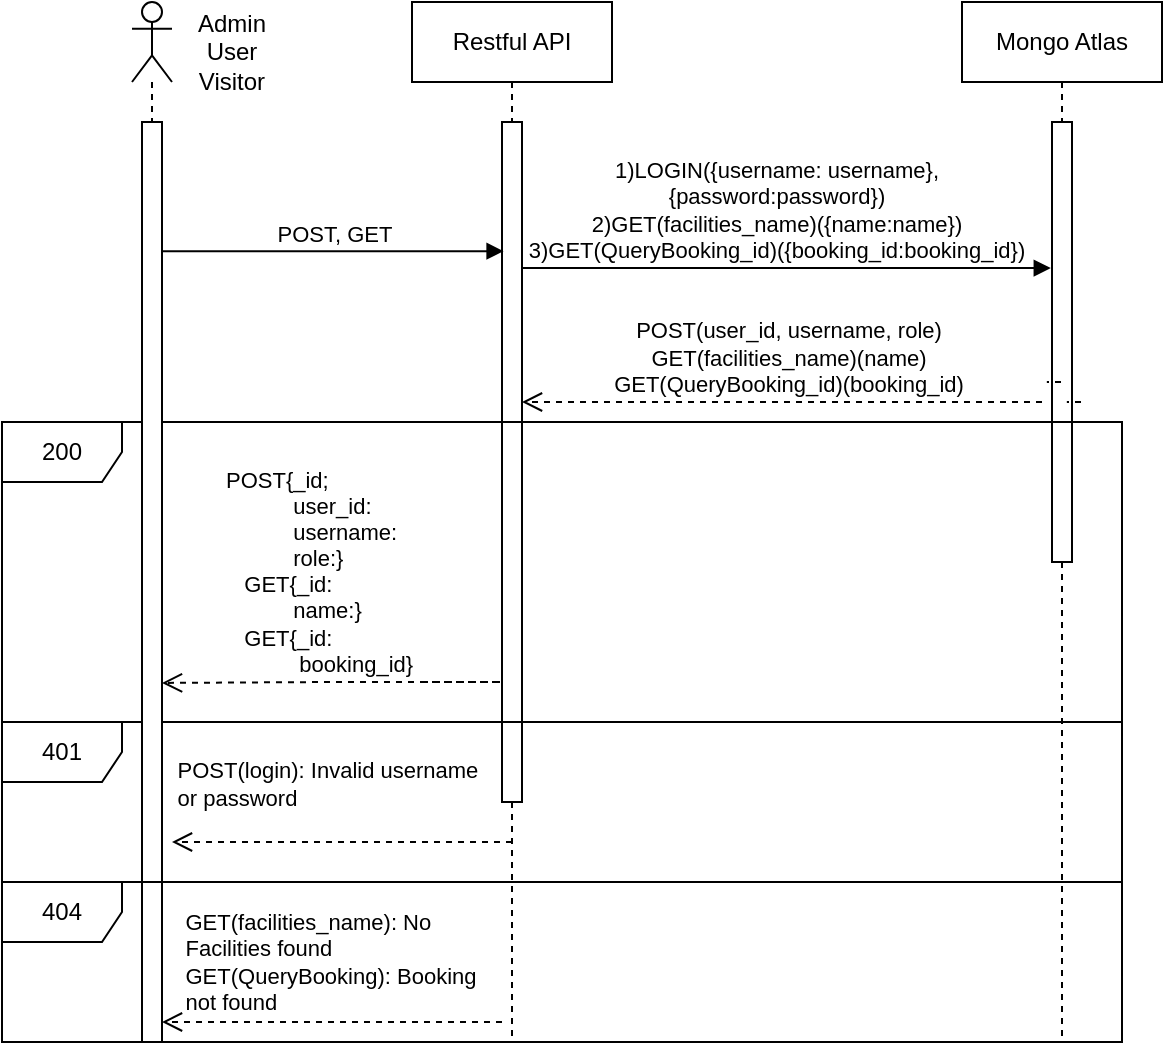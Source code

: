 <mxfile version="20.0.1" type="device"><diagram id="vTOJE1BJpvf6DWKCsWzY" name="Page-1"><mxGraphModel dx="1278" dy="571" grid="1" gridSize="10" guides="1" tooltips="1" connect="1" arrows="1" fold="1" page="1" pageScale="1" pageWidth="850" pageHeight="1100" math="0" shadow="0"><root><mxCell id="0"/><mxCell id="1" parent="0"/><mxCell id="fPMOo5O42gaMPViUXlDL-1" value="" style="shape=umlLifeline;participant=umlActor;perimeter=lifelinePerimeter;whiteSpace=wrap;html=1;container=1;collapsible=0;recursiveResize=0;verticalAlign=top;spacingTop=36;outlineConnect=0;" vertex="1" parent="1"><mxGeometry x="201" y="120" width="20" height="520" as="geometry"/></mxCell><mxCell id="fPMOo5O42gaMPViUXlDL-2" value="Restful API" style="shape=umlLifeline;perimeter=lifelinePerimeter;whiteSpace=wrap;html=1;container=1;collapsible=0;recursiveResize=0;outlineConnect=0;" vertex="1" parent="1"><mxGeometry x="341" y="120" width="100" height="520" as="geometry"/></mxCell><mxCell id="fPMOo5O42gaMPViUXlDL-3" value="" style="html=1;points=[];perimeter=orthogonalPerimeter;" vertex="1" parent="fPMOo5O42gaMPViUXlDL-2"><mxGeometry x="45" y="60" width="10" height="340" as="geometry"/></mxCell><mxCell id="fPMOo5O42gaMPViUXlDL-4" value="Mongo Atlas" style="shape=umlLifeline;perimeter=lifelinePerimeter;whiteSpace=wrap;html=1;container=1;collapsible=0;recursiveResize=0;outlineConnect=0;" vertex="1" parent="1"><mxGeometry x="616" y="120" width="100" height="520" as="geometry"/></mxCell><mxCell id="fPMOo5O42gaMPViUXlDL-5" value="" style="html=1;points=[];perimeter=orthogonalPerimeter;" vertex="1" parent="fPMOo5O42gaMPViUXlDL-4"><mxGeometry x="45" y="60" width="10" height="220" as="geometry"/></mxCell><mxCell id="fPMOo5O42gaMPViUXlDL-6" value="401" style="shape=umlFrame;whiteSpace=wrap;html=1;" vertex="1" parent="1"><mxGeometry x="136" y="480" width="560" height="80" as="geometry"/></mxCell><mxCell id="fPMOo5O42gaMPViUXlDL-7" value="" style="html=1;verticalAlign=bottom;endArrow=open;dashed=1;endSize=8;rounded=0;" edge="1" parent="1"><mxGeometry relative="1" as="geometry"><mxPoint x="391" y="540" as="sourcePoint"/><mxPoint x="221" y="540" as="targetPoint"/><Array as="points"/></mxGeometry></mxCell><mxCell id="fPMOo5O42gaMPViUXlDL-8" value="&lt;div style=&quot;text-align: left;&quot;&gt;POST(login): Invalid username&amp;nbsp;&lt;/div&gt;&lt;div style=&quot;text-align: left;&quot;&gt;or password&amp;nbsp;&amp;nbsp;&lt;/div&gt;" style="edgeLabel;html=1;align=center;verticalAlign=middle;resizable=0;points=[];" vertex="1" connectable="0" parent="fPMOo5O42gaMPViUXlDL-7"><mxGeometry x="0.181" relative="1" as="geometry"><mxPoint x="9" y="-29" as="offset"/></mxGeometry></mxCell><mxCell id="fPMOo5O42gaMPViUXlDL-9" value="1)LOGIN({username: username},&lt;br&gt;{password:password})&lt;br&gt;&lt;span style=&quot;text-align: start;&quot;&gt;2)GET(facilities_name)({name:name})&lt;br&gt;&lt;/span&gt;3)GET(QueryBooking_id)({booking_id:booking_id})" style="html=1;verticalAlign=bottom;endArrow=block;rounded=0;entryX=-0.06;entryY=0.332;entryDx=0;entryDy=0;entryPerimeter=0;" edge="1" parent="1" target="fPMOo5O42gaMPViUXlDL-5"><mxGeometry x="-0.038" width="80" relative="1" as="geometry"><mxPoint x="396" y="253" as="sourcePoint"/><mxPoint x="656" y="253" as="targetPoint"/><mxPoint as="offset"/></mxGeometry></mxCell><mxCell id="fPMOo5O42gaMPViUXlDL-10" value="POST, GET" style="html=1;verticalAlign=bottom;endArrow=block;rounded=0;entryX=0.08;entryY=0.19;entryDx=0;entryDy=0;entryPerimeter=0;" edge="1" parent="1" source="fPMOo5O42gaMPViUXlDL-15" target="fPMOo5O42gaMPViUXlDL-3"><mxGeometry x="0.004" width="80" relative="1" as="geometry"><mxPoint x="236" y="210" as="sourcePoint"/><mxPoint x="316" y="210" as="targetPoint"/><mxPoint as="offset"/></mxGeometry></mxCell><mxCell id="fPMOo5O42gaMPViUXlDL-11" value="" style="html=1;verticalAlign=bottom;endArrow=none;dashed=1;endSize=8;rounded=0;" edge="1" parent="1" source="fPMOo5O42gaMPViUXlDL-4"><mxGeometry relative="1" as="geometry"><mxPoint x="665.5" y="350" as="sourcePoint"/><mxPoint x="658.414" y="310" as="targetPoint"/></mxGeometry></mxCell><mxCell id="fPMOo5O42gaMPViUXlDL-12" value="200" style="shape=umlFrame;whiteSpace=wrap;html=1;" vertex="1" parent="1"><mxGeometry x="136" y="330" width="560" height="150" as="geometry"/></mxCell><mxCell id="fPMOo5O42gaMPViUXlDL-13" value="&lt;div&gt;POST{_id;&lt;/div&gt;&lt;div&gt;&amp;nbsp; &amp;nbsp; &amp;nbsp; &amp;nbsp; &amp;nbsp; &amp;nbsp;user_id:&lt;/div&gt;&lt;div&gt;&amp;nbsp; &amp;nbsp; &amp;nbsp; &amp;nbsp; &amp;nbsp; &amp;nbsp;username:&lt;/div&gt;&lt;div&gt;&amp;nbsp; &amp;nbsp; &amp;nbsp; &amp;nbsp; &amp;nbsp; &amp;nbsp;role:}&amp;nbsp;&amp;nbsp;&lt;/div&gt;&lt;div&gt;&amp;nbsp; &amp;nbsp;GET{_id:&lt;/div&gt;&lt;div&gt;&amp;nbsp; &amp;nbsp; &amp;nbsp; &amp;nbsp; &amp;nbsp; &amp;nbsp;name:}&lt;/div&gt;&lt;div style=&quot;&quot;&gt;&amp;nbsp; &amp;nbsp;GET{_id:&lt;/div&gt;&lt;div style=&quot;&quot;&gt;&amp;nbsp; &amp;nbsp; &amp;nbsp; &amp;nbsp; &amp;nbsp; &amp;nbsp; booking_id}&lt;/div&gt;" style="html=1;verticalAlign=bottom;endArrow=open;dashed=1;endSize=8;rounded=0;align=left;" edge="1" parent="1"><mxGeometry x="0.714" relative="1" as="geometry"><mxPoint x="346" y="460" as="sourcePoint"/><mxPoint x="216" y="460.47" as="targetPoint"/><Array as="points"><mxPoint x="386" y="460"/><mxPoint x="300" y="460"/></Array><mxPoint as="offset"/></mxGeometry></mxCell><mxCell id="fPMOo5O42gaMPViUXlDL-14" value="POST(user_id, username, role)&lt;br&gt;GET(facilities_name)(name)&lt;br&gt;GET(QueryBooking_id)(booking_id)" style="html=1;verticalAlign=bottom;endArrow=open;dashed=1;endSize=8;rounded=0;" edge="1" parent="1"><mxGeometry x="-0.021" relative="1" as="geometry"><mxPoint x="656" y="320" as="sourcePoint"/><mxPoint x="396" y="320" as="targetPoint"/><Array as="points"><mxPoint x="446" y="320"/></Array><mxPoint as="offset"/></mxGeometry></mxCell><mxCell id="fPMOo5O42gaMPViUXlDL-15" value="" style="html=1;points=[];perimeter=orthogonalPerimeter;" vertex="1" parent="1"><mxGeometry x="206" y="180" width="10" height="460" as="geometry"/></mxCell><mxCell id="fPMOo5O42gaMPViUXlDL-16" value="Admin&lt;br&gt;User&lt;br&gt;Visitor" style="text;html=1;strokeColor=none;fillColor=none;align=center;verticalAlign=middle;whiteSpace=wrap;rounded=0;" vertex="1" parent="1"><mxGeometry x="221" y="130" width="60" height="30" as="geometry"/></mxCell><mxCell id="fPMOo5O42gaMPViUXlDL-17" value="404" style="shape=umlFrame;whiteSpace=wrap;html=1;" vertex="1" parent="1"><mxGeometry x="136" y="560" width="560" height="80" as="geometry"/></mxCell><mxCell id="fPMOo5O42gaMPViUXlDL-18" value="" style="html=1;verticalAlign=bottom;endArrow=open;dashed=1;endSize=8;rounded=0;" edge="1" parent="1"><mxGeometry relative="1" as="geometry"><mxPoint x="386" y="630" as="sourcePoint"/><mxPoint x="216" y="630" as="targetPoint"/><Array as="points"/></mxGeometry></mxCell><mxCell id="fPMOo5O42gaMPViUXlDL-19" value="&lt;div style=&quot;text-align: left;&quot;&gt;GET(facilities_name): No&amp;nbsp;&lt;/div&gt;&lt;div style=&quot;text-align: left;&quot;&gt;Facilities found&lt;/div&gt;&lt;div style=&quot;text-align: left;&quot;&gt;GET(QueryBooking): Booking&lt;/div&gt;&lt;div style=&quot;text-align: left;&quot;&gt;not found&lt;/div&gt;" style="edgeLabel;html=1;align=center;verticalAlign=middle;resizable=0;points=[];" vertex="1" connectable="0" parent="fPMOo5O42gaMPViUXlDL-18"><mxGeometry x="0.181" relative="1" as="geometry"><mxPoint x="14" y="-30" as="offset"/></mxGeometry></mxCell><mxCell id="fPMOo5O42gaMPViUXlDL-23" value="" style="html=1;verticalAlign=bottom;endArrow=none;dashed=1;endSize=8;rounded=0;" edge="1" parent="1"><mxGeometry relative="1" as="geometry"><mxPoint x="675.5" y="320" as="sourcePoint"/><mxPoint x="668.414" y="320" as="targetPoint"/></mxGeometry></mxCell></root></mxGraphModel></diagram></mxfile>